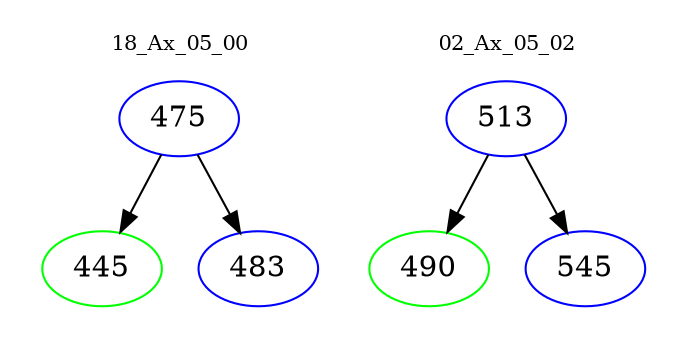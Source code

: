 digraph{
subgraph cluster_0 {
color = white
label = "18_Ax_05_00";
fontsize=10;
T0_475 [label="475", color="blue"]
T0_475 -> T0_445 [color="black"]
T0_445 [label="445", color="green"]
T0_475 -> T0_483 [color="black"]
T0_483 [label="483", color="blue"]
}
subgraph cluster_1 {
color = white
label = "02_Ax_05_02";
fontsize=10;
T1_513 [label="513", color="blue"]
T1_513 -> T1_490 [color="black"]
T1_490 [label="490", color="green"]
T1_513 -> T1_545 [color="black"]
T1_545 [label="545", color="blue"]
}
}
